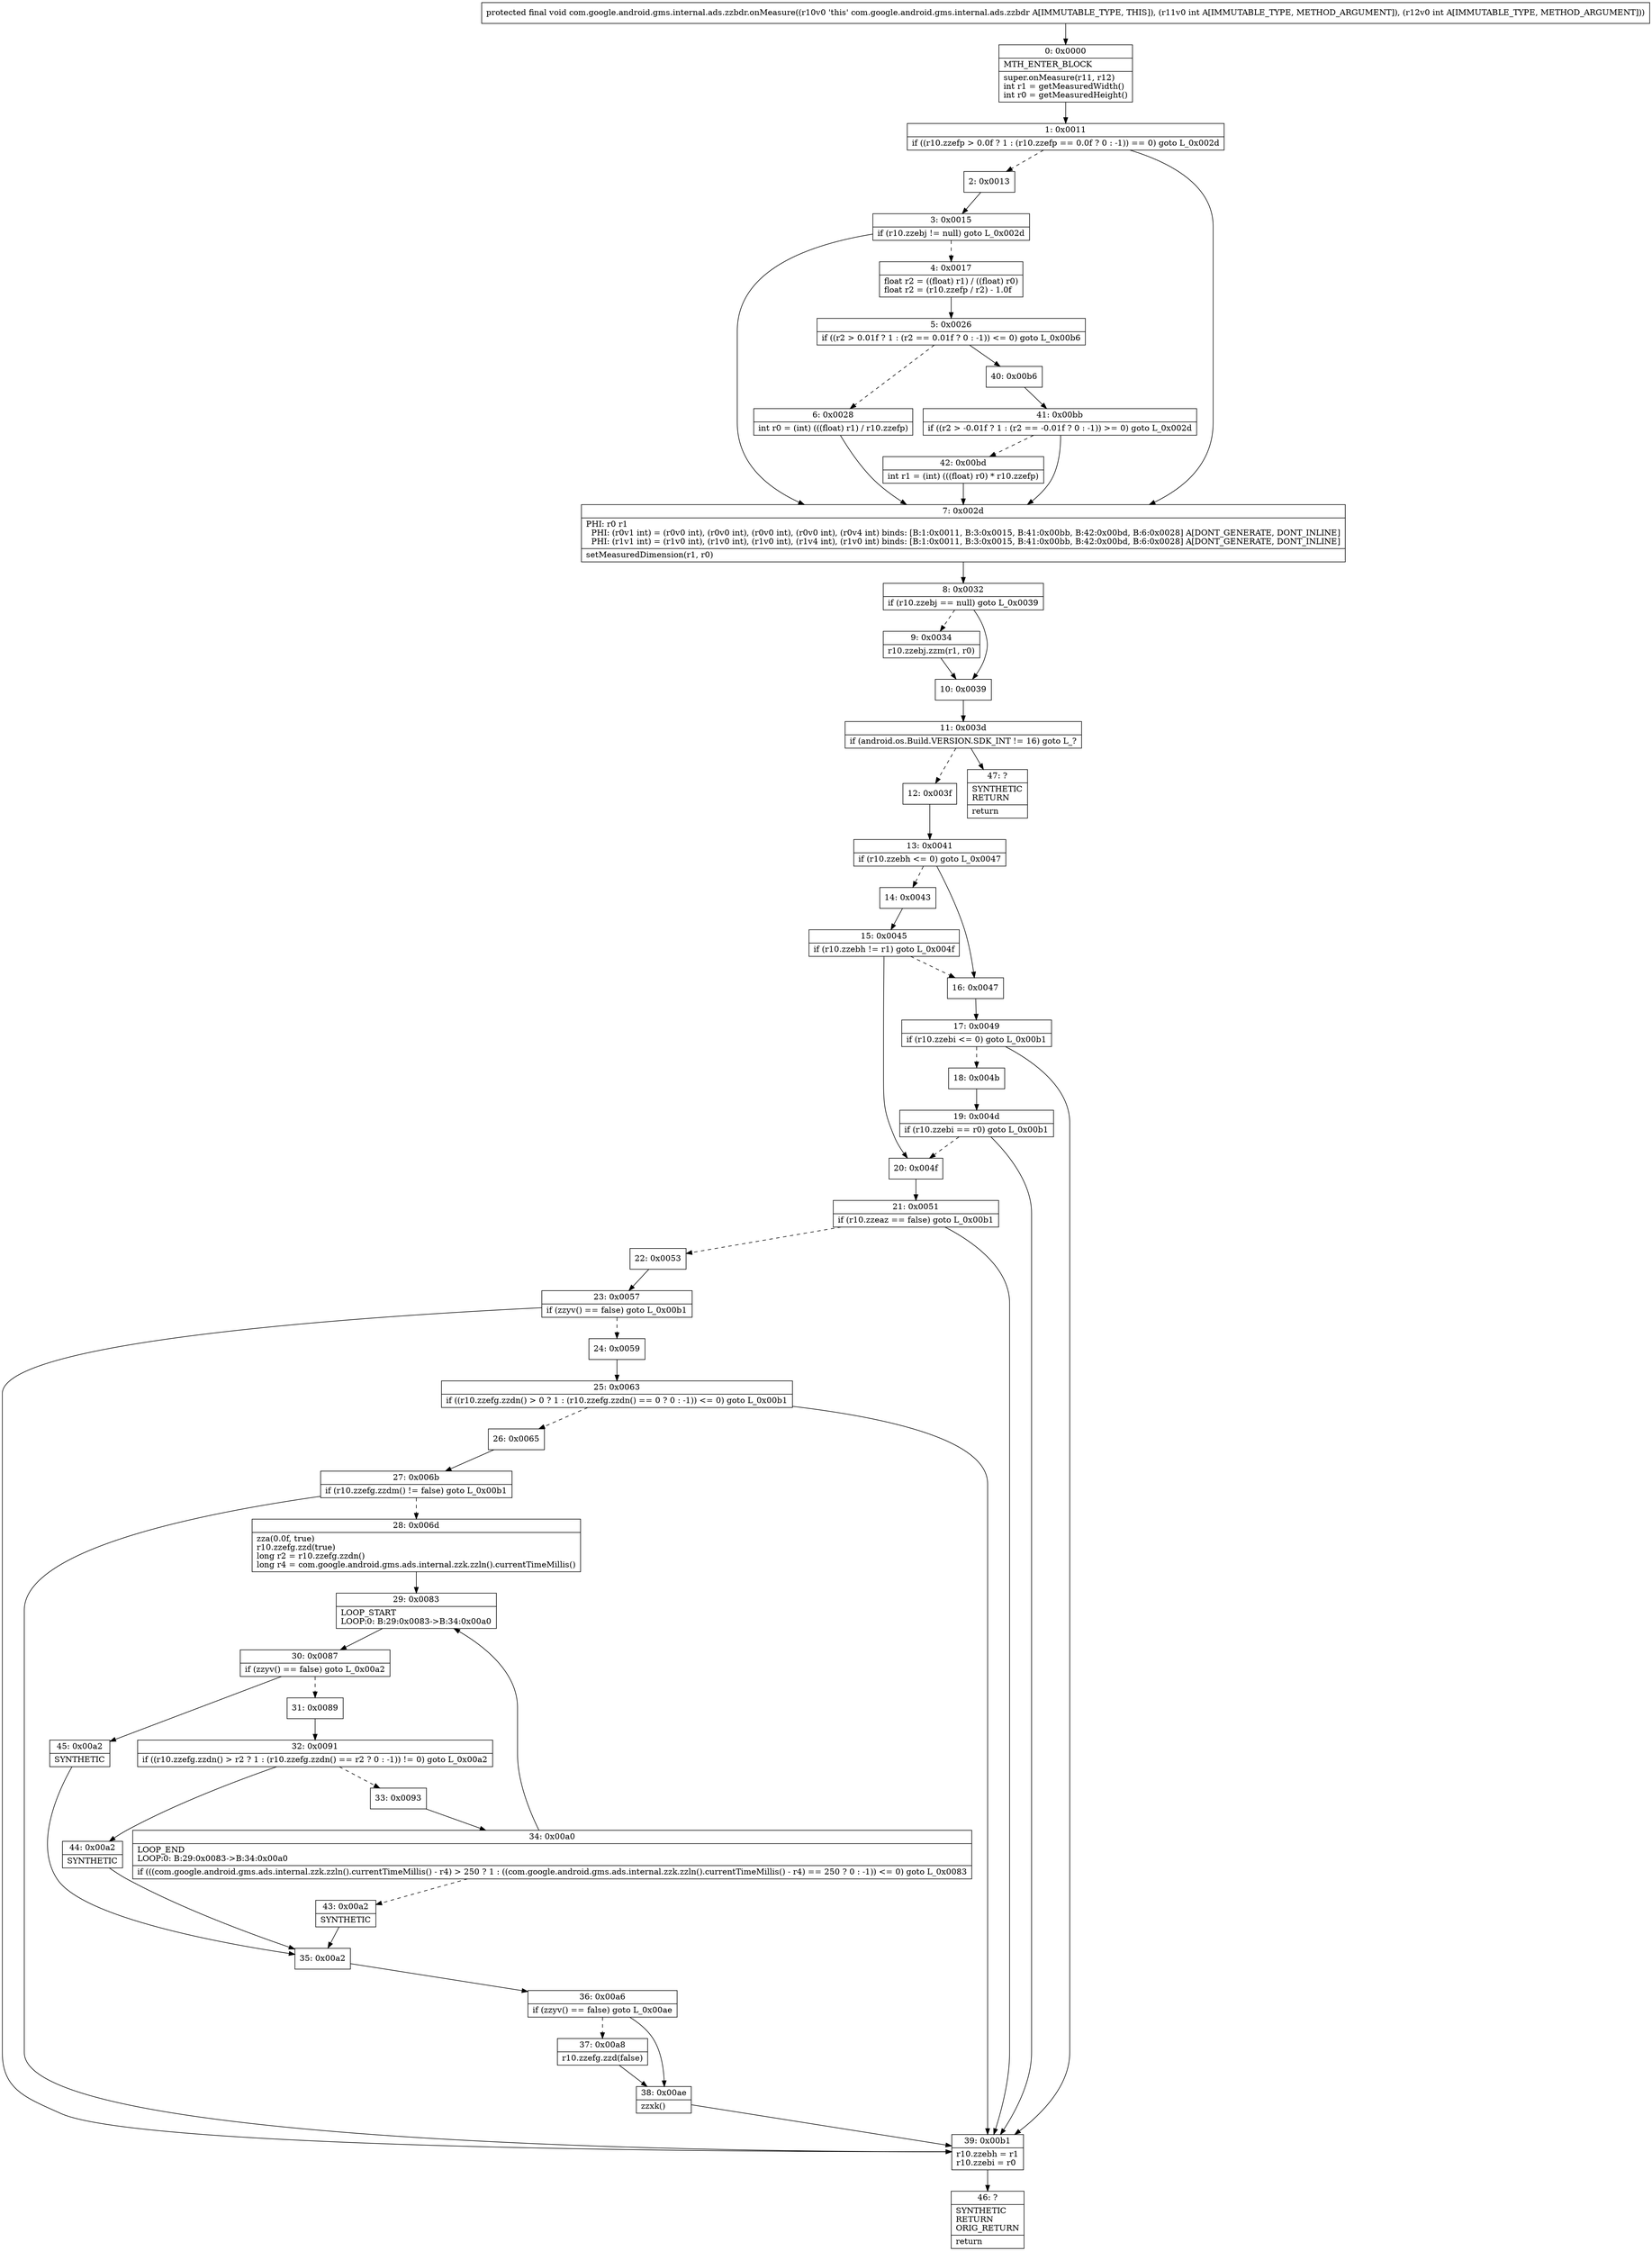 digraph "CFG forcom.google.android.gms.internal.ads.zzbdr.onMeasure(II)V" {
Node_0 [shape=record,label="{0\:\ 0x0000|MTH_ENTER_BLOCK\l|super.onMeasure(r11, r12)\lint r1 = getMeasuredWidth()\lint r0 = getMeasuredHeight()\l}"];
Node_1 [shape=record,label="{1\:\ 0x0011|if ((r10.zzefp \> 0.0f ? 1 : (r10.zzefp == 0.0f ? 0 : \-1)) == 0) goto L_0x002d\l}"];
Node_2 [shape=record,label="{2\:\ 0x0013}"];
Node_3 [shape=record,label="{3\:\ 0x0015|if (r10.zzebj != null) goto L_0x002d\l}"];
Node_4 [shape=record,label="{4\:\ 0x0017|float r2 = ((float) r1) \/ ((float) r0)\lfloat r2 = (r10.zzefp \/ r2) \- 1.0f\l}"];
Node_5 [shape=record,label="{5\:\ 0x0026|if ((r2 \> 0.01f ? 1 : (r2 == 0.01f ? 0 : \-1)) \<= 0) goto L_0x00b6\l}"];
Node_6 [shape=record,label="{6\:\ 0x0028|int r0 = (int) (((float) r1) \/ r10.zzefp)\l}"];
Node_7 [shape=record,label="{7\:\ 0x002d|PHI: r0 r1 \l  PHI: (r0v1 int) = (r0v0 int), (r0v0 int), (r0v0 int), (r0v0 int), (r0v4 int) binds: [B:1:0x0011, B:3:0x0015, B:41:0x00bb, B:42:0x00bd, B:6:0x0028] A[DONT_GENERATE, DONT_INLINE]\l  PHI: (r1v1 int) = (r1v0 int), (r1v0 int), (r1v0 int), (r1v4 int), (r1v0 int) binds: [B:1:0x0011, B:3:0x0015, B:41:0x00bb, B:42:0x00bd, B:6:0x0028] A[DONT_GENERATE, DONT_INLINE]\l|setMeasuredDimension(r1, r0)\l}"];
Node_8 [shape=record,label="{8\:\ 0x0032|if (r10.zzebj == null) goto L_0x0039\l}"];
Node_9 [shape=record,label="{9\:\ 0x0034|r10.zzebj.zzm(r1, r0)\l}"];
Node_10 [shape=record,label="{10\:\ 0x0039}"];
Node_11 [shape=record,label="{11\:\ 0x003d|if (android.os.Build.VERSION.SDK_INT != 16) goto L_?\l}"];
Node_12 [shape=record,label="{12\:\ 0x003f}"];
Node_13 [shape=record,label="{13\:\ 0x0041|if (r10.zzebh \<= 0) goto L_0x0047\l}"];
Node_14 [shape=record,label="{14\:\ 0x0043}"];
Node_15 [shape=record,label="{15\:\ 0x0045|if (r10.zzebh != r1) goto L_0x004f\l}"];
Node_16 [shape=record,label="{16\:\ 0x0047}"];
Node_17 [shape=record,label="{17\:\ 0x0049|if (r10.zzebi \<= 0) goto L_0x00b1\l}"];
Node_18 [shape=record,label="{18\:\ 0x004b}"];
Node_19 [shape=record,label="{19\:\ 0x004d|if (r10.zzebi == r0) goto L_0x00b1\l}"];
Node_20 [shape=record,label="{20\:\ 0x004f}"];
Node_21 [shape=record,label="{21\:\ 0x0051|if (r10.zzeaz == false) goto L_0x00b1\l}"];
Node_22 [shape=record,label="{22\:\ 0x0053}"];
Node_23 [shape=record,label="{23\:\ 0x0057|if (zzyv() == false) goto L_0x00b1\l}"];
Node_24 [shape=record,label="{24\:\ 0x0059}"];
Node_25 [shape=record,label="{25\:\ 0x0063|if ((r10.zzefg.zzdn() \> 0 ? 1 : (r10.zzefg.zzdn() == 0 ? 0 : \-1)) \<= 0) goto L_0x00b1\l}"];
Node_26 [shape=record,label="{26\:\ 0x0065}"];
Node_27 [shape=record,label="{27\:\ 0x006b|if (r10.zzefg.zzdm() != false) goto L_0x00b1\l}"];
Node_28 [shape=record,label="{28\:\ 0x006d|zza(0.0f, true)\lr10.zzefg.zzd(true)\llong r2 = r10.zzefg.zzdn()\llong r4 = com.google.android.gms.ads.internal.zzk.zzln().currentTimeMillis()\l}"];
Node_29 [shape=record,label="{29\:\ 0x0083|LOOP_START\lLOOP:0: B:29:0x0083\-\>B:34:0x00a0\l}"];
Node_30 [shape=record,label="{30\:\ 0x0087|if (zzyv() == false) goto L_0x00a2\l}"];
Node_31 [shape=record,label="{31\:\ 0x0089}"];
Node_32 [shape=record,label="{32\:\ 0x0091|if ((r10.zzefg.zzdn() \> r2 ? 1 : (r10.zzefg.zzdn() == r2 ? 0 : \-1)) != 0) goto L_0x00a2\l}"];
Node_33 [shape=record,label="{33\:\ 0x0093}"];
Node_34 [shape=record,label="{34\:\ 0x00a0|LOOP_END\lLOOP:0: B:29:0x0083\-\>B:34:0x00a0\l|if (((com.google.android.gms.ads.internal.zzk.zzln().currentTimeMillis() \- r4) \> 250 ? 1 : ((com.google.android.gms.ads.internal.zzk.zzln().currentTimeMillis() \- r4) == 250 ? 0 : \-1)) \<= 0) goto L_0x0083\l}"];
Node_35 [shape=record,label="{35\:\ 0x00a2}"];
Node_36 [shape=record,label="{36\:\ 0x00a6|if (zzyv() == false) goto L_0x00ae\l}"];
Node_37 [shape=record,label="{37\:\ 0x00a8|r10.zzefg.zzd(false)\l}"];
Node_38 [shape=record,label="{38\:\ 0x00ae|zzxk()\l}"];
Node_39 [shape=record,label="{39\:\ 0x00b1|r10.zzebh = r1\lr10.zzebi = r0\l}"];
Node_40 [shape=record,label="{40\:\ 0x00b6}"];
Node_41 [shape=record,label="{41\:\ 0x00bb|if ((r2 \> \-0.01f ? 1 : (r2 == \-0.01f ? 0 : \-1)) \>= 0) goto L_0x002d\l}"];
Node_42 [shape=record,label="{42\:\ 0x00bd|int r1 = (int) (((float) r0) * r10.zzefp)\l}"];
Node_43 [shape=record,label="{43\:\ 0x00a2|SYNTHETIC\l}"];
Node_44 [shape=record,label="{44\:\ 0x00a2|SYNTHETIC\l}"];
Node_45 [shape=record,label="{45\:\ 0x00a2|SYNTHETIC\l}"];
Node_46 [shape=record,label="{46\:\ ?|SYNTHETIC\lRETURN\lORIG_RETURN\l|return\l}"];
Node_47 [shape=record,label="{47\:\ ?|SYNTHETIC\lRETURN\l|return\l}"];
MethodNode[shape=record,label="{protected final void com.google.android.gms.internal.ads.zzbdr.onMeasure((r10v0 'this' com.google.android.gms.internal.ads.zzbdr A[IMMUTABLE_TYPE, THIS]), (r11v0 int A[IMMUTABLE_TYPE, METHOD_ARGUMENT]), (r12v0 int A[IMMUTABLE_TYPE, METHOD_ARGUMENT])) }"];
MethodNode -> Node_0;
Node_0 -> Node_1;
Node_1 -> Node_2[style=dashed];
Node_1 -> Node_7;
Node_2 -> Node_3;
Node_3 -> Node_4[style=dashed];
Node_3 -> Node_7;
Node_4 -> Node_5;
Node_5 -> Node_6[style=dashed];
Node_5 -> Node_40;
Node_6 -> Node_7;
Node_7 -> Node_8;
Node_8 -> Node_9[style=dashed];
Node_8 -> Node_10;
Node_9 -> Node_10;
Node_10 -> Node_11;
Node_11 -> Node_12[style=dashed];
Node_11 -> Node_47;
Node_12 -> Node_13;
Node_13 -> Node_14[style=dashed];
Node_13 -> Node_16;
Node_14 -> Node_15;
Node_15 -> Node_16[style=dashed];
Node_15 -> Node_20;
Node_16 -> Node_17;
Node_17 -> Node_18[style=dashed];
Node_17 -> Node_39;
Node_18 -> Node_19;
Node_19 -> Node_20[style=dashed];
Node_19 -> Node_39;
Node_20 -> Node_21;
Node_21 -> Node_22[style=dashed];
Node_21 -> Node_39;
Node_22 -> Node_23;
Node_23 -> Node_24[style=dashed];
Node_23 -> Node_39;
Node_24 -> Node_25;
Node_25 -> Node_26[style=dashed];
Node_25 -> Node_39;
Node_26 -> Node_27;
Node_27 -> Node_28[style=dashed];
Node_27 -> Node_39;
Node_28 -> Node_29;
Node_29 -> Node_30;
Node_30 -> Node_31[style=dashed];
Node_30 -> Node_45;
Node_31 -> Node_32;
Node_32 -> Node_33[style=dashed];
Node_32 -> Node_44;
Node_33 -> Node_34;
Node_34 -> Node_29;
Node_34 -> Node_43[style=dashed];
Node_35 -> Node_36;
Node_36 -> Node_37[style=dashed];
Node_36 -> Node_38;
Node_37 -> Node_38;
Node_38 -> Node_39;
Node_39 -> Node_46;
Node_40 -> Node_41;
Node_41 -> Node_7;
Node_41 -> Node_42[style=dashed];
Node_42 -> Node_7;
Node_43 -> Node_35;
Node_44 -> Node_35;
Node_45 -> Node_35;
}

